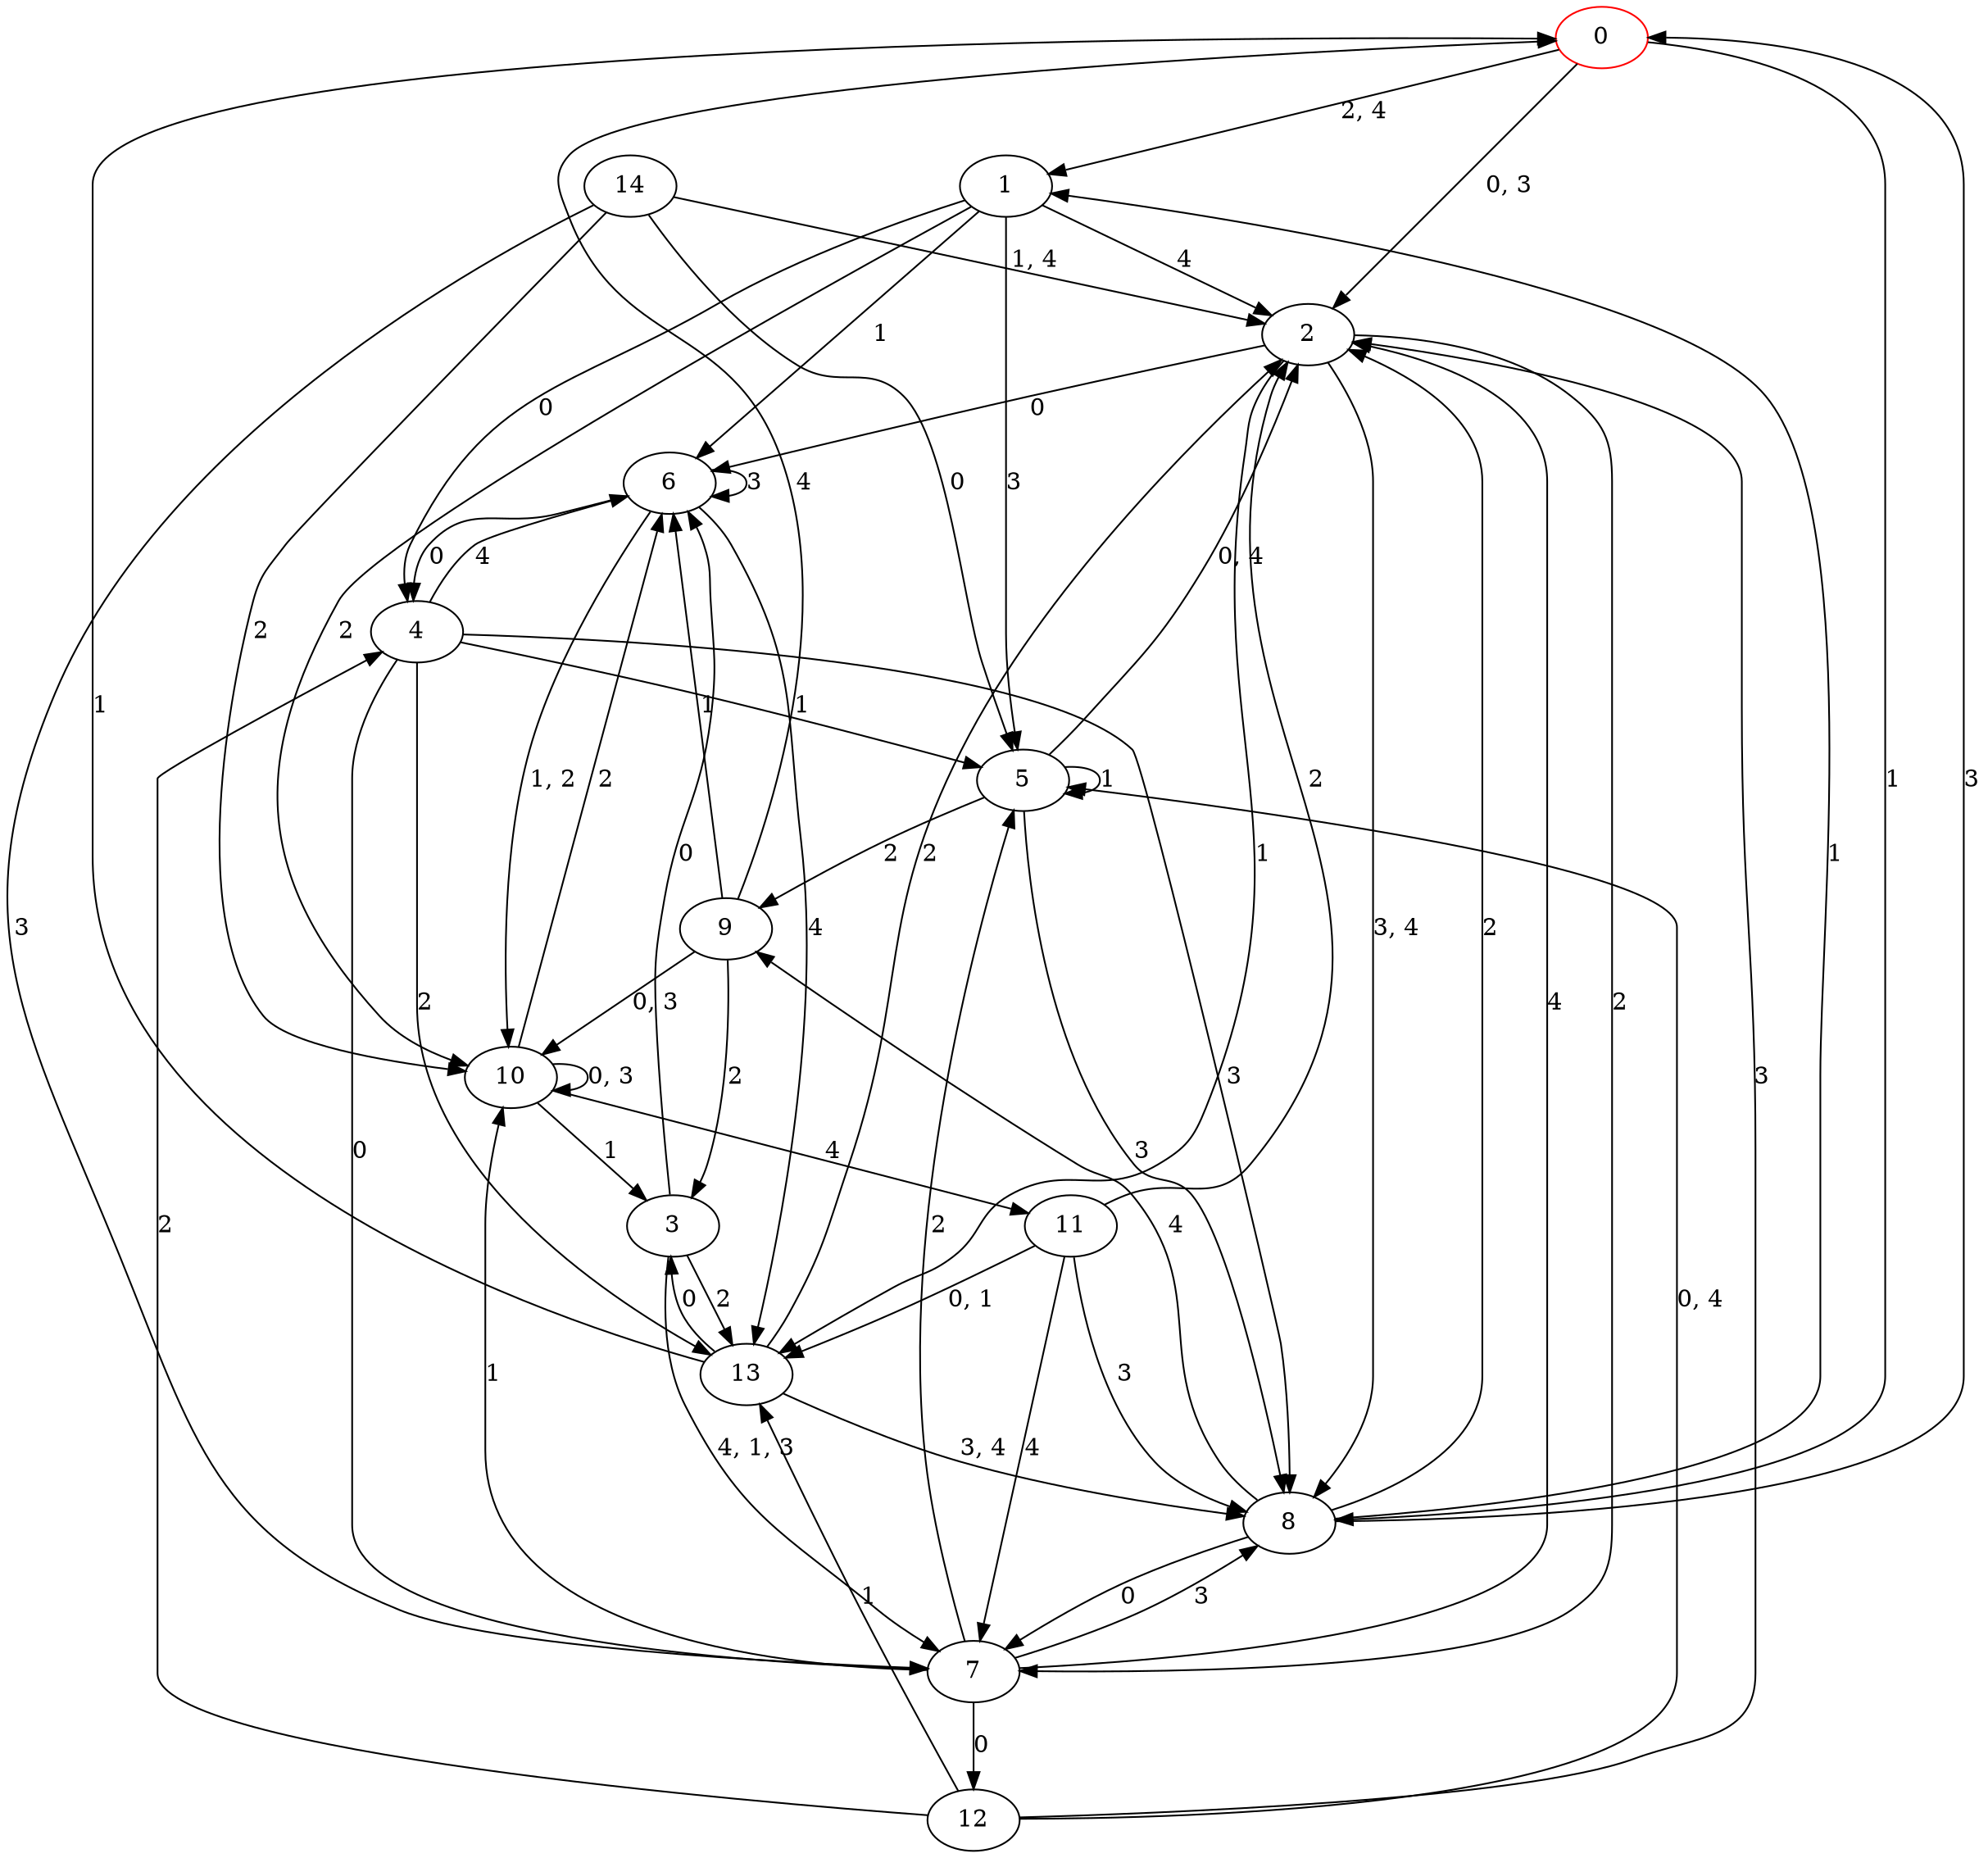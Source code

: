 digraph g {
0 [label= "0"] [color="red"];
1 [label= "1"];
2 [label= "2"];
3 [label= "3"];
4 [label= "4"];
5 [label= "5"];
6 [label= "6"];
7 [label= "7"];
8 [label= "8"];
9 [label= "9"];
10 [label= "10"];
11 [label= "11"];
12 [label= "12"];
13 [label= "13"];
14 [label= "14"];
0 -> 8[label= "1"];
1 -> 4[label= "0"];
1 -> 6[label= "1"];
1 -> 10[label= "2"];
1 -> 5[label= "3"];
1 -> 2[label= "4"];
2 -> 6[label= "0"];
2 -> 13[label= "1"];
2 -> 7[label= "2"];
3 -> 6[label= "0"];
3 -> 13[label= "2"];
4 -> 7[label= "0"];
4 -> 5[label= "1"];
4 -> 13[label= "2"];
4 -> 8[label= "3"];
4 -> 6[label= "4"];
5 -> 5[label= "1"];
5 -> 9[label= "2"];
5 -> 8[label= "3"];
6 -> 4[label= "0"];
6 -> 6[label= "3"];
6 -> 13[label= "4"];
7 -> 12[label= "0"];
7 -> 10[label= "1"];
7 -> 5[label= "2"];
7 -> 8[label= "3"];
7 -> 2[label= "4"];
8 -> 7[label= "0"];
8 -> 1[label= "1"];
8 -> 2[label= "2"];
8 -> 0[label= "3"];
8 -> 9[label= "4"];
9 -> 6[label= "1"];
9 -> 3[label= "2"];
9 -> 0[label= "4"];
10 -> 3[label= "1"];
10 -> 6[label= "2"];
10 -> 11[label= "4"];
11 -> 2[label= "2"];
11 -> 8[label= "3"];
11 -> 7[label= "4"];
12 -> 13[label= "1"];
12 -> 4[label= "2"];
12 -> 2[label= "3"];
13 -> 3[label= "0"];
13 -> 0[label= "1"];
13 -> 2[label= "2"];
14 -> 5[label= "0"];
14 -> 10[label= "2"];
14 -> 7[label= "3"];
0 -> 2[label= "0, 3"];
0 -> 1[label= "2, 4"];
2 -> 8[label= "3, 4"];
3 -> 7[label= "4, 1, 3"];
5 -> 2[label= "0, 4"];
6 -> 10[label= "1, 2"];
9 -> 10[label= "0, 3"];
10 -> 10[label= "0, 3"];
11 -> 13[label= "0, 1"];
12 -> 5[label= "0, 4"];
13 -> 8[label= "3, 4"];
14 -> 2[label= "1, 4"];
}
